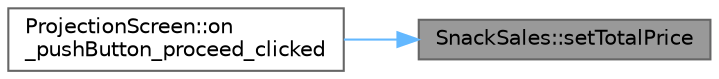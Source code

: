 digraph "SnackSales::setTotalPrice"
{
 // LATEX_PDF_SIZE
  bgcolor="transparent";
  edge [fontname=Helvetica,fontsize=10,labelfontname=Helvetica,labelfontsize=10];
  node [fontname=Helvetica,fontsize=10,shape=box,height=0.2,width=0.4];
  rankdir="RL";
  Node1 [id="Node000001",label="SnackSales::setTotalPrice",height=0.2,width=0.4,color="gray40", fillcolor="grey60", style="filled", fontcolor="black",tooltip="This function sets the total price."];
  Node1 -> Node2 [id="edge1_Node000001_Node000002",dir="back",color="steelblue1",style="solid",tooltip=" "];
  Node2 [id="Node000002",label="ProjectionScreen::on\l_pushButton_proceed_clicked",height=0.2,width=0.4,color="grey40", fillcolor="white", style="filled",URL="$class_projection_screen.html#ab994df164538cda07680af78621d5bd9",tooltip="This function proceeds to snack sale page."];
}
